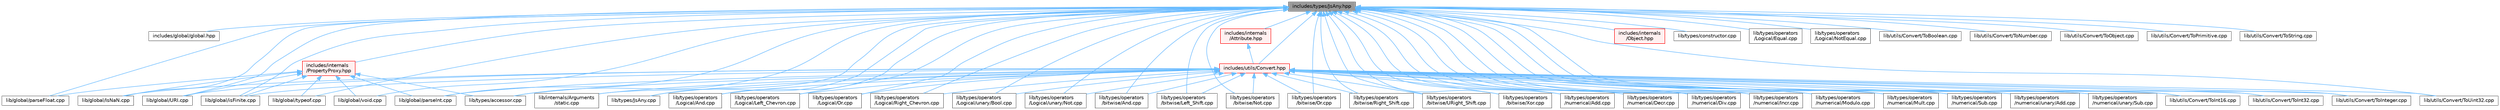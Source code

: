 digraph "includes/types/JsAny.hpp"
{
 // LATEX_PDF_SIZE
  bgcolor="transparent";
  edge [fontname=Helvetica,fontsize=10,labelfontname=Helvetica,labelfontsize=10];
  node [fontname=Helvetica,fontsize=10,shape=box,height=0.2,width=0.4];
  Node1 [id="Node000001",label="includes/types/JsAny.hpp",height=0.2,width=0.4,color="gray40", fillcolor="grey60", style="filled", fontcolor="black",tooltip=" "];
  Node1 -> Node2 [id="edge1_Node000001_Node000002",dir="back",color="steelblue1",style="solid",tooltip=" "];
  Node2 [id="Node000002",label="includes/global/global.hpp",height=0.2,width=0.4,color="grey40", fillcolor="white", style="filled",URL="$global_8hpp.html",tooltip=" "];
  Node1 -> Node3 [id="edge2_Node000001_Node000003",dir="back",color="steelblue1",style="solid",tooltip=" "];
  Node3 [id="Node000003",label="includes/internals\l/Attribute.hpp",height=0.2,width=0.4,color="red", fillcolor="#FFF0F0", style="filled",URL="$Attribute_8hpp.html",tooltip=" "];
  Node3 -> Node34 [id="edge3_Node000003_Node000034",dir="back",color="steelblue1",style="solid",tooltip=" "];
  Node34 [id="Node000034",label="includes/utils/Convert.hpp",height=0.2,width=0.4,color="red", fillcolor="#FFF0F0", style="filled",URL="$Convert_8hpp.html",tooltip=" "];
  Node34 -> Node37 [id="edge4_Node000034_Node000037",dir="back",color="steelblue1",style="solid",tooltip=" "];
  Node37 [id="Node000037",label="lib/global/IsNaN.cpp",height=0.2,width=0.4,color="grey40", fillcolor="white", style="filled",URL="$IsNaN_8cpp.html",tooltip=" "];
  Node34 -> Node38 [id="edge5_Node000034_Node000038",dir="back",color="steelblue1",style="solid",tooltip=" "];
  Node38 [id="Node000038",label="lib/global/URI.cpp",height=0.2,width=0.4,color="grey40", fillcolor="white", style="filled",URL="$URI_8cpp.html",tooltip=" "];
  Node34 -> Node39 [id="edge6_Node000034_Node000039",dir="back",color="steelblue1",style="solid",tooltip=" "];
  Node39 [id="Node000039",label="lib/global/isFinite.cpp",height=0.2,width=0.4,color="grey40", fillcolor="white", style="filled",URL="$isFinite_8cpp.html",tooltip=" "];
  Node34 -> Node40 [id="edge7_Node000034_Node000040",dir="back",color="steelblue1",style="solid",tooltip=" "];
  Node40 [id="Node000040",label="lib/global/parseInt.cpp",height=0.2,width=0.4,color="grey40", fillcolor="white", style="filled",URL="$parseInt_8cpp.html",tooltip=" "];
  Node34 -> Node8 [id="edge8_Node000034_Node000008",dir="back",color="steelblue1",style="solid",tooltip=" "];
  Node8 [id="Node000008",label="lib/internals/Arguments\l/static.cpp",height=0.2,width=0.4,color="grey40", fillcolor="white", style="filled",URL="$internals_2Arguments_2static_8cpp.html",tooltip=" "];
  Node34 -> Node41 [id="edge9_Node000034_Node000041",dir="back",color="steelblue1",style="solid",tooltip=" "];
  Node41 [id="Node000041",label="lib/types/JsAny.cpp",height=0.2,width=0.4,color="grey40", fillcolor="white", style="filled",URL="$JsAny_8cpp.html",tooltip=" "];
  Node34 -> Node9 [id="edge10_Node000034_Node000009",dir="back",color="steelblue1",style="solid",tooltip=" "];
  Node9 [id="Node000009",label="lib/types/accessor.cpp",height=0.2,width=0.4,color="grey40", fillcolor="white", style="filled",URL="$types_2accessor_8cpp.html",tooltip=" "];
  Node34 -> Node44 [id="edge11_Node000034_Node000044",dir="back",color="steelblue1",style="solid",tooltip=" "];
  Node44 [id="Node000044",label="lib/types/operators\l/Logical/And.cpp",height=0.2,width=0.4,color="grey40", fillcolor="white", style="filled",URL="$Logical_2And_8cpp.html",tooltip=" "];
  Node34 -> Node45 [id="edge12_Node000034_Node000045",dir="back",color="steelblue1",style="solid",tooltip=" "];
  Node45 [id="Node000045",label="lib/types/operators\l/Logical/Left_Chevron.cpp",height=0.2,width=0.4,color="grey40", fillcolor="white", style="filled",URL="$Logical_2Left__Chevron_8cpp.html",tooltip=" "];
  Node34 -> Node46 [id="edge13_Node000034_Node000046",dir="back",color="steelblue1",style="solid",tooltip=" "];
  Node46 [id="Node000046",label="lib/types/operators\l/Logical/Or.cpp",height=0.2,width=0.4,color="grey40", fillcolor="white", style="filled",URL="$Logical_2Or_8cpp.html",tooltip=" "];
  Node34 -> Node47 [id="edge14_Node000034_Node000047",dir="back",color="steelblue1",style="solid",tooltip=" "];
  Node47 [id="Node000047",label="lib/types/operators\l/Logical/Right_Chevron.cpp",height=0.2,width=0.4,color="grey40", fillcolor="white", style="filled",URL="$Logical_2Right__Chevron_8cpp.html",tooltip=" "];
  Node34 -> Node48 [id="edge15_Node000034_Node000048",dir="back",color="steelblue1",style="solid",tooltip=" "];
  Node48 [id="Node000048",label="lib/types/operators\l/Logical/unary/Bool.cpp",height=0.2,width=0.4,color="grey40", fillcolor="white", style="filled",URL="$Bool_8cpp.html",tooltip=" "];
  Node34 -> Node49 [id="edge16_Node000034_Node000049",dir="back",color="steelblue1",style="solid",tooltip=" "];
  Node49 [id="Node000049",label="lib/types/operators\l/Logical/unary/Not.cpp",height=0.2,width=0.4,color="grey40", fillcolor="white", style="filled",URL="$Logical_2unary_2Not_8cpp.html",tooltip=" "];
  Node34 -> Node50 [id="edge17_Node000034_Node000050",dir="back",color="steelblue1",style="solid",tooltip=" "];
  Node50 [id="Node000050",label="lib/types/operators\l/bitwise/And.cpp",height=0.2,width=0.4,color="grey40", fillcolor="white", style="filled",URL="$bitwise_2And_8cpp.html",tooltip=" "];
  Node34 -> Node51 [id="edge18_Node000034_Node000051",dir="back",color="steelblue1",style="solid",tooltip=" "];
  Node51 [id="Node000051",label="lib/types/operators\l/bitwise/Left_Shift.cpp",height=0.2,width=0.4,color="grey40", fillcolor="white", style="filled",URL="$Left__Shift_8cpp.html",tooltip=" "];
  Node34 -> Node52 [id="edge19_Node000034_Node000052",dir="back",color="steelblue1",style="solid",tooltip=" "];
  Node52 [id="Node000052",label="lib/types/operators\l/bitwise/Not.cpp",height=0.2,width=0.4,color="grey40", fillcolor="white", style="filled",URL="$bitwise_2Not_8cpp.html",tooltip=" "];
  Node34 -> Node53 [id="edge20_Node000034_Node000053",dir="back",color="steelblue1",style="solid",tooltip=" "];
  Node53 [id="Node000053",label="lib/types/operators\l/bitwise/Or.cpp",height=0.2,width=0.4,color="grey40", fillcolor="white", style="filled",URL="$bitwise_2Or_8cpp.html",tooltip=" "];
  Node34 -> Node54 [id="edge21_Node000034_Node000054",dir="back",color="steelblue1",style="solid",tooltip=" "];
  Node54 [id="Node000054",label="lib/types/operators\l/bitwise/Right_Shift.cpp",height=0.2,width=0.4,color="grey40", fillcolor="white", style="filled",URL="$Right__Shift_8cpp.html",tooltip=" "];
  Node34 -> Node55 [id="edge22_Node000034_Node000055",dir="back",color="steelblue1",style="solid",tooltip=" "];
  Node55 [id="Node000055",label="lib/types/operators\l/bitwise/URight_Shift.cpp",height=0.2,width=0.4,color="grey40", fillcolor="white", style="filled",URL="$URight__Shift_8cpp.html",tooltip=" "];
  Node34 -> Node56 [id="edge23_Node000034_Node000056",dir="back",color="steelblue1",style="solid",tooltip=" "];
  Node56 [id="Node000056",label="lib/types/operators\l/bitwise/Xor.cpp",height=0.2,width=0.4,color="grey40", fillcolor="white", style="filled",URL="$Xor_8cpp.html",tooltip=" "];
  Node34 -> Node57 [id="edge24_Node000034_Node000057",dir="back",color="steelblue1",style="solid",tooltip=" "];
  Node57 [id="Node000057",label="lib/types/operators\l/numerical/Add.cpp",height=0.2,width=0.4,color="grey40", fillcolor="white", style="filled",URL="$Add_8cpp.html",tooltip=" "];
  Node34 -> Node58 [id="edge25_Node000034_Node000058",dir="back",color="steelblue1",style="solid",tooltip=" "];
  Node58 [id="Node000058",label="lib/types/operators\l/numerical/Decr.cpp",height=0.2,width=0.4,color="grey40", fillcolor="white", style="filled",URL="$Decr_8cpp.html",tooltip=" "];
  Node34 -> Node59 [id="edge26_Node000034_Node000059",dir="back",color="steelblue1",style="solid",tooltip=" "];
  Node59 [id="Node000059",label="lib/types/operators\l/numerical/Div.cpp",height=0.2,width=0.4,color="grey40", fillcolor="white", style="filled",URL="$Div_8cpp.html",tooltip=" "];
  Node34 -> Node60 [id="edge27_Node000034_Node000060",dir="back",color="steelblue1",style="solid",tooltip=" "];
  Node60 [id="Node000060",label="lib/types/operators\l/numerical/Incr.cpp",height=0.2,width=0.4,color="grey40", fillcolor="white", style="filled",URL="$Incr_8cpp.html",tooltip=" "];
  Node34 -> Node61 [id="edge28_Node000034_Node000061",dir="back",color="steelblue1",style="solid",tooltip=" "];
  Node61 [id="Node000061",label="lib/types/operators\l/numerical/Modulo.cpp",height=0.2,width=0.4,color="grey40", fillcolor="white", style="filled",URL="$Modulo_8cpp.html",tooltip=" "];
  Node34 -> Node62 [id="edge29_Node000034_Node000062",dir="back",color="steelblue1",style="solid",tooltip=" "];
  Node62 [id="Node000062",label="lib/types/operators\l/numerical/Mult.cpp",height=0.2,width=0.4,color="grey40", fillcolor="white", style="filled",URL="$Mult_8cpp.html",tooltip=" "];
  Node34 -> Node63 [id="edge30_Node000034_Node000063",dir="back",color="steelblue1",style="solid",tooltip=" "];
  Node63 [id="Node000063",label="lib/types/operators\l/numerical/Sub.cpp",height=0.2,width=0.4,color="grey40", fillcolor="white", style="filled",URL="$Sub_8cpp.html",tooltip=" "];
  Node34 -> Node64 [id="edge31_Node000034_Node000064",dir="back",color="steelblue1",style="solid",tooltip=" "];
  Node64 [id="Node000064",label="lib/types/operators\l/numerical/unary/Add.cpp",height=0.2,width=0.4,color="grey40", fillcolor="white", style="filled",URL="$unary_2Add_8cpp.html",tooltip=" "];
  Node34 -> Node65 [id="edge32_Node000034_Node000065",dir="back",color="steelblue1",style="solid",tooltip=" "];
  Node65 [id="Node000065",label="lib/types/operators\l/numerical/unary/Sub.cpp",height=0.2,width=0.4,color="grey40", fillcolor="white", style="filled",URL="$unary_2Sub_8cpp.html",tooltip=" "];
  Node34 -> Node66 [id="edge33_Node000034_Node000066",dir="back",color="steelblue1",style="solid",tooltip=" "];
  Node66 [id="Node000066",label="lib/utils/Convert/ToInt16.cpp",height=0.2,width=0.4,color="grey40", fillcolor="white", style="filled",URL="$ToInt16_8cpp.html",tooltip=" "];
  Node34 -> Node67 [id="edge34_Node000034_Node000067",dir="back",color="steelblue1",style="solid",tooltip=" "];
  Node67 [id="Node000067",label="lib/utils/Convert/ToInt32.cpp",height=0.2,width=0.4,color="grey40", fillcolor="white", style="filled",URL="$ToInt32_8cpp.html",tooltip=" "];
  Node34 -> Node68 [id="edge35_Node000034_Node000068",dir="back",color="steelblue1",style="solid",tooltip=" "];
  Node68 [id="Node000068",label="lib/utils/Convert/ToInteger.cpp",height=0.2,width=0.4,color="grey40", fillcolor="white", style="filled",URL="$ToInteger_8cpp.html",tooltip=" "];
  Node34 -> Node69 [id="edge36_Node000034_Node000069",dir="back",color="steelblue1",style="solid",tooltip=" "];
  Node69 [id="Node000069",label="lib/utils/Convert/ToUint32.cpp",height=0.2,width=0.4,color="grey40", fillcolor="white", style="filled",URL="$ToUint32_8cpp.html",tooltip=" "];
  Node1 -> Node72 [id="edge37_Node000001_Node000072",dir="back",color="steelblue1",style="solid",tooltip=" "];
  Node72 [id="Node000072",label="includes/internals\l/Object.hpp",height=0.2,width=0.4,color="red", fillcolor="#FFF0F0", style="filled",URL="$Object_8hpp.html",tooltip=" "];
  Node1 -> Node77 [id="edge38_Node000001_Node000077",dir="back",color="steelblue1",style="solid",tooltip=" "];
  Node77 [id="Node000077",label="includes/internals\l/PropertyProxy.hpp",height=0.2,width=0.4,color="red", fillcolor="#FFF0F0", style="filled",URL="$PropertyProxy_8hpp.html",tooltip=" "];
  Node77 -> Node37 [id="edge39_Node000077_Node000037",dir="back",color="steelblue1",style="solid",tooltip=" "];
  Node77 -> Node38 [id="edge40_Node000077_Node000038",dir="back",color="steelblue1",style="solid",tooltip=" "];
  Node77 -> Node39 [id="edge41_Node000077_Node000039",dir="back",color="steelblue1",style="solid",tooltip=" "];
  Node77 -> Node78 [id="edge42_Node000077_Node000078",dir="back",color="steelblue1",style="solid",tooltip=" "];
  Node78 [id="Node000078",label="lib/global/parseFloat.cpp",height=0.2,width=0.4,color="grey40", fillcolor="white", style="filled",URL="$parseFloat_8cpp.html",tooltip=" "];
  Node77 -> Node40 [id="edge43_Node000077_Node000040",dir="back",color="steelblue1",style="solid",tooltip=" "];
  Node77 -> Node79 [id="edge44_Node000077_Node000079",dir="back",color="steelblue1",style="solid",tooltip=" "];
  Node79 [id="Node000079",label="lib/global/typeof.cpp",height=0.2,width=0.4,color="grey40", fillcolor="white", style="filled",URL="$typeof_8cpp.html",tooltip=" "];
  Node77 -> Node80 [id="edge45_Node000077_Node000080",dir="back",color="steelblue1",style="solid",tooltip=" "];
  Node80 [id="Node000080",label="lib/global/void.cpp",height=0.2,width=0.4,color="grey40", fillcolor="white", style="filled",URL="$void_8cpp.html",tooltip=" "];
  Node77 -> Node9 [id="edge46_Node000077_Node000009",dir="back",color="steelblue1",style="solid",tooltip=" "];
  Node1 -> Node34 [id="edge47_Node000001_Node000034",dir="back",color="steelblue1",style="solid",tooltip=" "];
  Node1 -> Node37 [id="edge48_Node000001_Node000037",dir="back",color="steelblue1",style="solid",tooltip=" "];
  Node1 -> Node38 [id="edge49_Node000001_Node000038",dir="back",color="steelblue1",style="solid",tooltip=" "];
  Node1 -> Node39 [id="edge50_Node000001_Node000039",dir="back",color="steelblue1",style="solid",tooltip=" "];
  Node1 -> Node78 [id="edge51_Node000001_Node000078",dir="back",color="steelblue1",style="solid",tooltip=" "];
  Node1 -> Node40 [id="edge52_Node000001_Node000040",dir="back",color="steelblue1",style="solid",tooltip=" "];
  Node1 -> Node79 [id="edge53_Node000001_Node000079",dir="back",color="steelblue1",style="solid",tooltip=" "];
  Node1 -> Node80 [id="edge54_Node000001_Node000080",dir="back",color="steelblue1",style="solid",tooltip=" "];
  Node1 -> Node8 [id="edge55_Node000001_Node000008",dir="back",color="steelblue1",style="solid",tooltip=" "];
  Node1 -> Node41 [id="edge56_Node000001_Node000041",dir="back",color="steelblue1",style="solid",tooltip=" "];
  Node1 -> Node9 [id="edge57_Node000001_Node000009",dir="back",color="steelblue1",style="solid",tooltip=" "];
  Node1 -> Node22 [id="edge58_Node000001_Node000022",dir="back",color="steelblue1",style="solid",tooltip=" "];
  Node22 [id="Node000022",label="lib/types/constructor.cpp",height=0.2,width=0.4,color="grey40", fillcolor="white", style="filled",URL="$types_2constructor_8cpp.html",tooltip=" "];
  Node1 -> Node44 [id="edge59_Node000001_Node000044",dir="back",color="steelblue1",style="solid",tooltip=" "];
  Node1 -> Node81 [id="edge60_Node000001_Node000081",dir="back",color="steelblue1",style="solid",tooltip=" "];
  Node81 [id="Node000081",label="lib/types/operators\l/Logical/Equal.cpp",height=0.2,width=0.4,color="grey40", fillcolor="white", style="filled",URL="$Equal_8cpp.html",tooltip=" "];
  Node1 -> Node45 [id="edge61_Node000001_Node000045",dir="back",color="steelblue1",style="solid",tooltip=" "];
  Node1 -> Node82 [id="edge62_Node000001_Node000082",dir="back",color="steelblue1",style="solid",tooltip=" "];
  Node82 [id="Node000082",label="lib/types/operators\l/Logical/NotEqual.cpp",height=0.2,width=0.4,color="grey40", fillcolor="white", style="filled",URL="$NotEqual_8cpp.html",tooltip=" "];
  Node1 -> Node46 [id="edge63_Node000001_Node000046",dir="back",color="steelblue1",style="solid",tooltip=" "];
  Node1 -> Node47 [id="edge64_Node000001_Node000047",dir="back",color="steelblue1",style="solid",tooltip=" "];
  Node1 -> Node48 [id="edge65_Node000001_Node000048",dir="back",color="steelblue1",style="solid",tooltip=" "];
  Node1 -> Node49 [id="edge66_Node000001_Node000049",dir="back",color="steelblue1",style="solid",tooltip=" "];
  Node1 -> Node50 [id="edge67_Node000001_Node000050",dir="back",color="steelblue1",style="solid",tooltip=" "];
  Node1 -> Node51 [id="edge68_Node000001_Node000051",dir="back",color="steelblue1",style="solid",tooltip=" "];
  Node1 -> Node52 [id="edge69_Node000001_Node000052",dir="back",color="steelblue1",style="solid",tooltip=" "];
  Node1 -> Node53 [id="edge70_Node000001_Node000053",dir="back",color="steelblue1",style="solid",tooltip=" "];
  Node1 -> Node54 [id="edge71_Node000001_Node000054",dir="back",color="steelblue1",style="solid",tooltip=" "];
  Node1 -> Node55 [id="edge72_Node000001_Node000055",dir="back",color="steelblue1",style="solid",tooltip=" "];
  Node1 -> Node56 [id="edge73_Node000001_Node000056",dir="back",color="steelblue1",style="solid",tooltip=" "];
  Node1 -> Node57 [id="edge74_Node000001_Node000057",dir="back",color="steelblue1",style="solid",tooltip=" "];
  Node1 -> Node58 [id="edge75_Node000001_Node000058",dir="back",color="steelblue1",style="solid",tooltip=" "];
  Node1 -> Node59 [id="edge76_Node000001_Node000059",dir="back",color="steelblue1",style="solid",tooltip=" "];
  Node1 -> Node60 [id="edge77_Node000001_Node000060",dir="back",color="steelblue1",style="solid",tooltip=" "];
  Node1 -> Node61 [id="edge78_Node000001_Node000061",dir="back",color="steelblue1",style="solid",tooltip=" "];
  Node1 -> Node62 [id="edge79_Node000001_Node000062",dir="back",color="steelblue1",style="solid",tooltip=" "];
  Node1 -> Node63 [id="edge80_Node000001_Node000063",dir="back",color="steelblue1",style="solid",tooltip=" "];
  Node1 -> Node64 [id="edge81_Node000001_Node000064",dir="back",color="steelblue1",style="solid",tooltip=" "];
  Node1 -> Node65 [id="edge82_Node000001_Node000065",dir="back",color="steelblue1",style="solid",tooltip=" "];
  Node1 -> Node83 [id="edge83_Node000001_Node000083",dir="back",color="steelblue1",style="solid",tooltip=" "];
  Node83 [id="Node000083",label="lib/utils/Convert/ToBoolean.cpp",height=0.2,width=0.4,color="grey40", fillcolor="white", style="filled",URL="$ToBoolean_8cpp.html",tooltip=" "];
  Node1 -> Node66 [id="edge84_Node000001_Node000066",dir="back",color="steelblue1",style="solid",tooltip=" "];
  Node1 -> Node67 [id="edge85_Node000001_Node000067",dir="back",color="steelblue1",style="solid",tooltip=" "];
  Node1 -> Node68 [id="edge86_Node000001_Node000068",dir="back",color="steelblue1",style="solid",tooltip=" "];
  Node1 -> Node84 [id="edge87_Node000001_Node000084",dir="back",color="steelblue1",style="solid",tooltip=" "];
  Node84 [id="Node000084",label="lib/utils/Convert/ToNumber.cpp",height=0.2,width=0.4,color="grey40", fillcolor="white", style="filled",URL="$ToNumber_8cpp.html",tooltip=" "];
  Node1 -> Node85 [id="edge88_Node000001_Node000085",dir="back",color="steelblue1",style="solid",tooltip=" "];
  Node85 [id="Node000085",label="lib/utils/Convert/ToObject.cpp",height=0.2,width=0.4,color="grey40", fillcolor="white", style="filled",URL="$ToObject_8cpp.html",tooltip=" "];
  Node1 -> Node33 [id="edge89_Node000001_Node000033",dir="back",color="steelblue1",style="solid",tooltip=" "];
  Node33 [id="Node000033",label="lib/utils/Convert/ToPrimitive.cpp",height=0.2,width=0.4,color="grey40", fillcolor="white", style="filled",URL="$ToPrimitive_8cpp.html",tooltip=" "];
  Node1 -> Node86 [id="edge90_Node000001_Node000086",dir="back",color="steelblue1",style="solid",tooltip=" "];
  Node86 [id="Node000086",label="lib/utils/Convert/ToString.cpp",height=0.2,width=0.4,color="grey40", fillcolor="white", style="filled",URL="$ToString_8cpp.html",tooltip=" "];
  Node1 -> Node69 [id="edge91_Node000001_Node000069",dir="back",color="steelblue1",style="solid",tooltip=" "];
}
